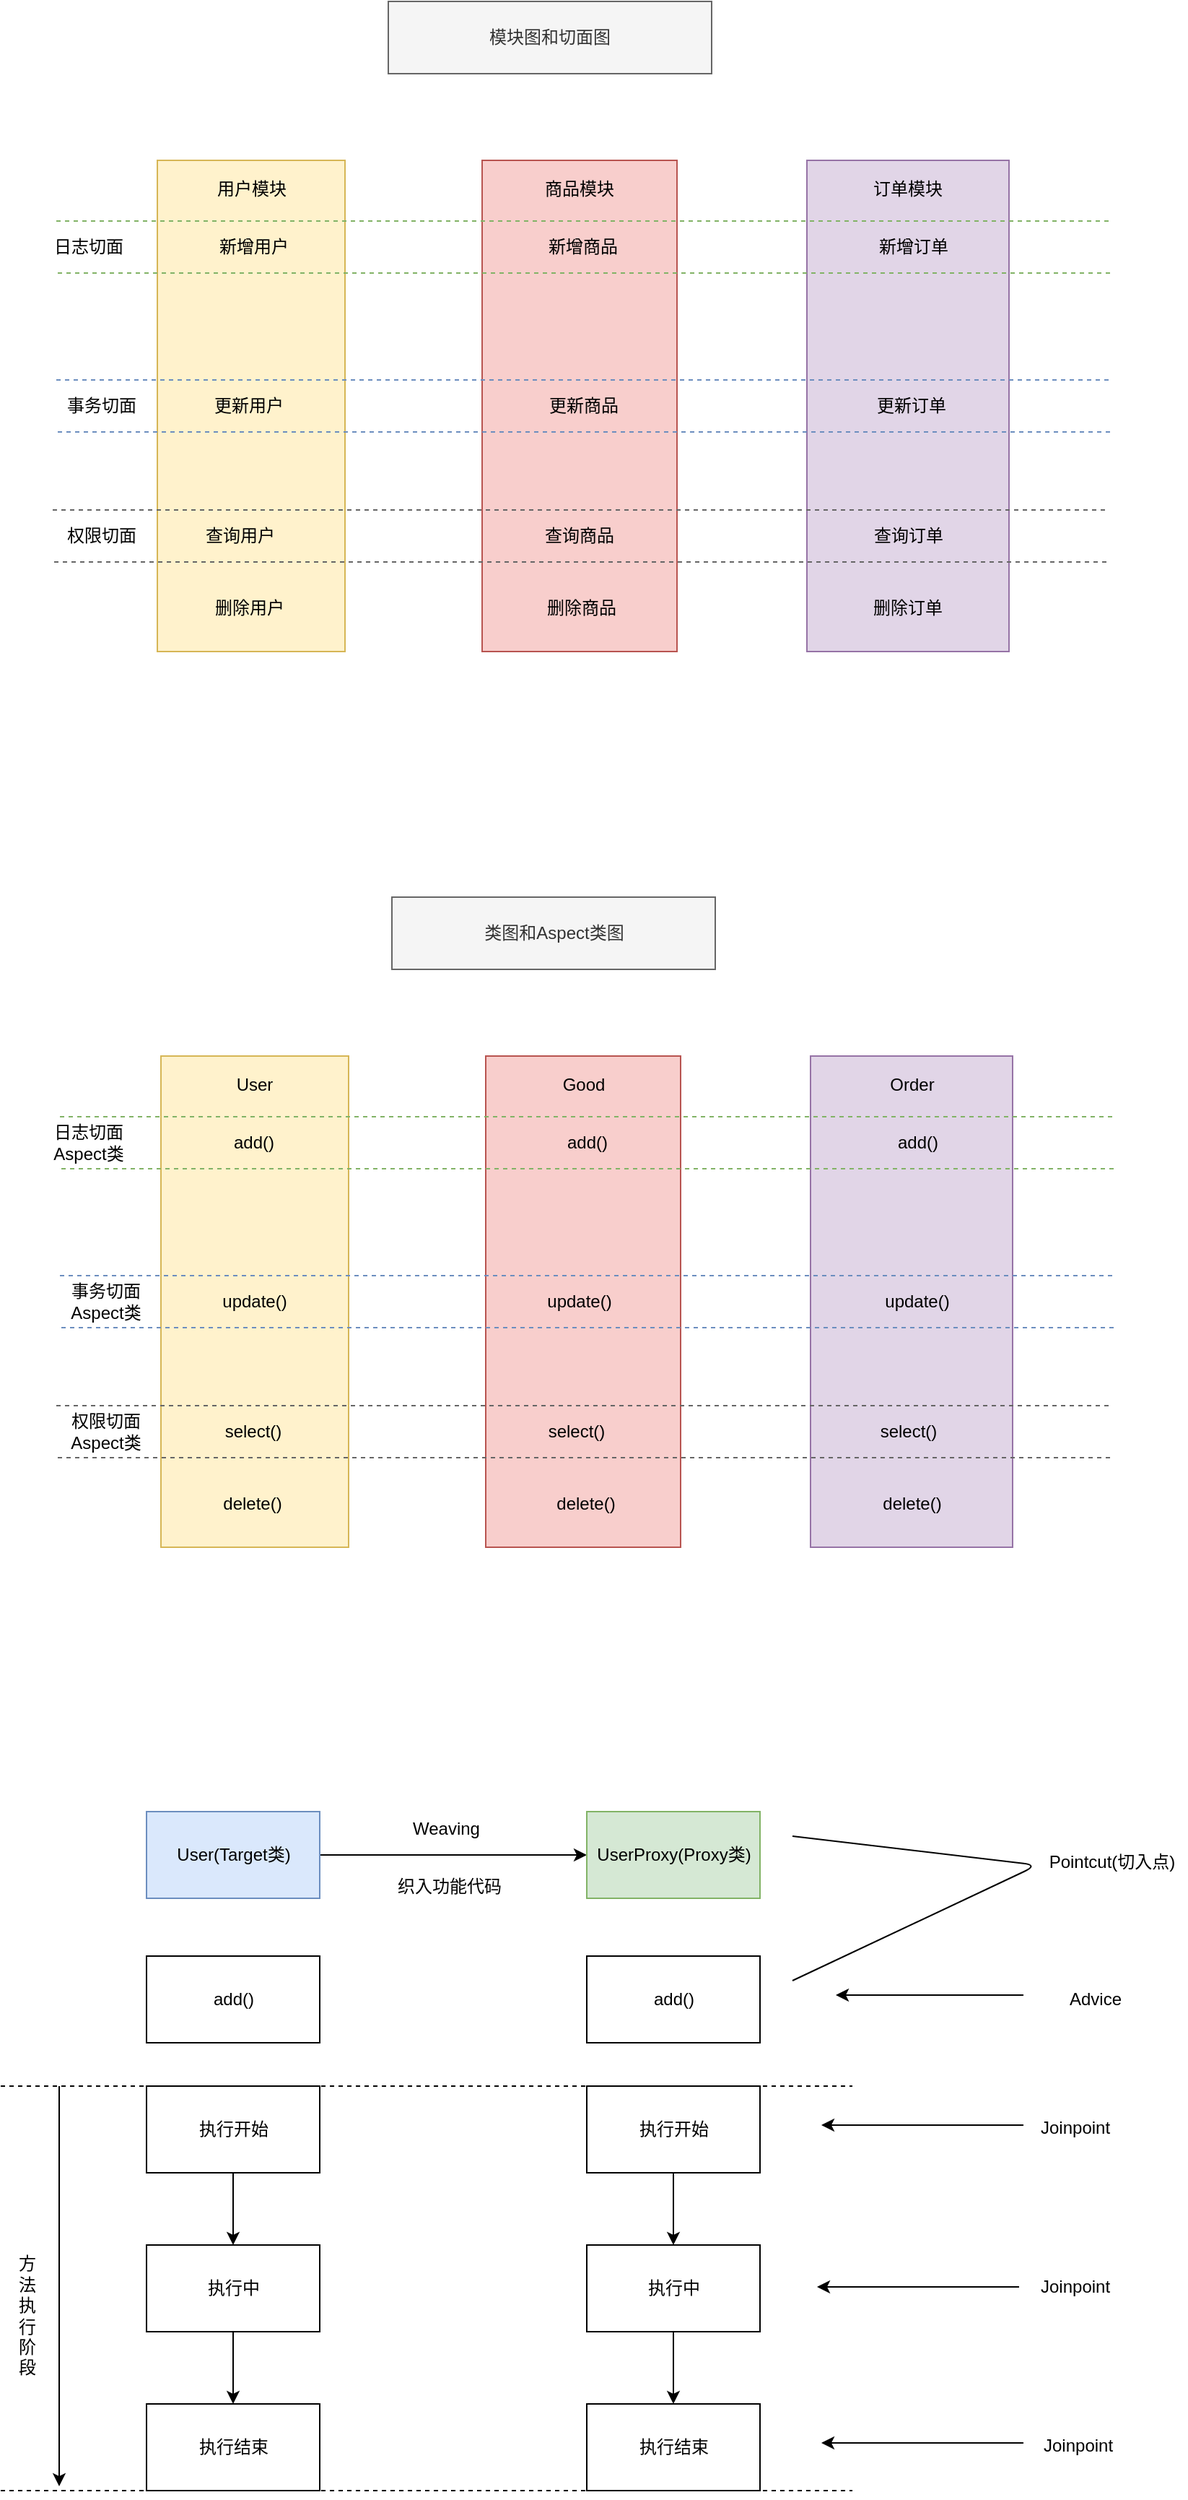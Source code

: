 <mxfile version="12.0.0" type="github" pages="1"><diagram id="WMjZHk-J2rDugeYggTa6" name="第 1 页"><mxGraphModel dx="1408" dy="755" grid="1" gridSize="10" guides="1" tooltips="1" connect="1" arrows="1" fold="1" page="1" pageScale="1" pageWidth="827" pageHeight="1169" math="0" shadow="0"><root><mxCell id="0"/><mxCell id="1" parent="0"/><mxCell id="TY9OjG6-pqf1wftRYbp1-9" value="" style="rounded=0;whiteSpace=wrap;html=1;fillColor=#fff2cc;strokeColor=#d6b656;" vertex="1" parent="1"><mxGeometry x="160" y="140" width="130" height="340" as="geometry"/></mxCell><mxCell id="TY9OjG6-pqf1wftRYbp1-10" value="" style="rounded=0;whiteSpace=wrap;html=1;fillColor=#f8cecc;strokeColor=#b85450;" vertex="1" parent="1"><mxGeometry x="385" y="140" width="135" height="340" as="geometry"/></mxCell><mxCell id="TY9OjG6-pqf1wftRYbp1-11" value="" style="rounded=0;whiteSpace=wrap;html=1;fillColor=#e1d5e7;strokeColor=#9673a6;" vertex="1" parent="1"><mxGeometry x="610" y="140" width="140" height="340" as="geometry"/></mxCell><mxCell id="TY9OjG6-pqf1wftRYbp1-13" value="" style="shape=link;html=1;width=36;dashed=1;fillColor=#d5e8d4;strokeColor=#82b366;" edge="1" parent="1"><mxGeometry width="50" height="50" relative="1" as="geometry"><mxPoint x="90" y="200" as="sourcePoint"/><mxPoint x="820" y="200" as="targetPoint"/></mxGeometry></mxCell><mxCell id="TY9OjG6-pqf1wftRYbp1-16" value="" style="shape=link;html=1;width=36;dashed=1;fillColor=#dae8fc;strokeColor=#6c8ebf;" edge="1" parent="1"><mxGeometry width="50" height="50" relative="1" as="geometry"><mxPoint x="90" y="310" as="sourcePoint"/><mxPoint x="820" y="310" as="targetPoint"/></mxGeometry></mxCell><mxCell id="TY9OjG6-pqf1wftRYbp1-19" value="" style="shape=link;html=1;width=36;dashed=1;fillColor=#f5f5f5;strokeColor=#666666;" edge="1" parent="1"><mxGeometry width="50" height="50" relative="1" as="geometry"><mxPoint x="87.5" y="400" as="sourcePoint"/><mxPoint x="817.5" y="400" as="targetPoint"/></mxGeometry></mxCell><mxCell id="TY9OjG6-pqf1wftRYbp1-22" value="日志切面" style="text;html=1;strokeColor=none;fillColor=none;align=center;verticalAlign=middle;whiteSpace=wrap;rounded=0;dashed=1;" vertex="1" parent="1"><mxGeometry x="80" y="190" width="65" height="20" as="geometry"/></mxCell><mxCell id="TY9OjG6-pqf1wftRYbp1-24" value="事务切面" style="text;html=1;strokeColor=none;fillColor=none;align=center;verticalAlign=middle;whiteSpace=wrap;rounded=0;dashed=1;" vertex="1" parent="1"><mxGeometry x="93" y="300" width="57" height="20" as="geometry"/></mxCell><mxCell id="TY9OjG6-pqf1wftRYbp1-30" value="权限切面" style="text;html=1;strokeColor=none;fillColor=none;align=center;verticalAlign=middle;whiteSpace=wrap;rounded=0;dashed=1;" vertex="1" parent="1"><mxGeometry x="93" y="390" width="57" height="20" as="geometry"/></mxCell><mxCell id="TY9OjG6-pqf1wftRYbp1-31" value="用户模块" style="text;html=1;strokeColor=none;fillColor=none;align=center;verticalAlign=middle;whiteSpace=wrap;rounded=0;dashed=1;" vertex="1" parent="1"><mxGeometry x="197.5" y="150" width="55" height="20" as="geometry"/></mxCell><mxCell id="TY9OjG6-pqf1wftRYbp1-32" value="商品模块" style="text;html=1;strokeColor=none;fillColor=none;align=center;verticalAlign=middle;whiteSpace=wrap;rounded=0;dashed=1;" vertex="1" parent="1"><mxGeometry x="419" y="150" width="67" height="20" as="geometry"/></mxCell><mxCell id="TY9OjG6-pqf1wftRYbp1-33" value="订单模块" style="text;html=1;strokeColor=none;fillColor=none;align=center;verticalAlign=middle;whiteSpace=wrap;rounded=0;dashed=1;" vertex="1" parent="1"><mxGeometry x="650" y="150" width="60" height="20" as="geometry"/></mxCell><mxCell id="TY9OjG6-pqf1wftRYbp1-34" value="新增用户" style="text;html=1;strokeColor=none;fillColor=none;align=center;verticalAlign=middle;whiteSpace=wrap;rounded=0;dashed=1;" vertex="1" parent="1"><mxGeometry x="195.5" y="190" width="62" height="20" as="geometry"/></mxCell><mxCell id="TY9OjG6-pqf1wftRYbp1-35" value="更新用户" style="text;html=1;strokeColor=none;fillColor=none;align=center;verticalAlign=middle;whiteSpace=wrap;rounded=0;dashed=1;" vertex="1" parent="1"><mxGeometry x="191" y="300" width="65" height="20" as="geometry"/></mxCell><mxCell id="TY9OjG6-pqf1wftRYbp1-36" value="查询用户" style="text;html=1;strokeColor=none;fillColor=none;align=center;verticalAlign=middle;whiteSpace=wrap;rounded=0;dashed=1;" vertex="1" parent="1"><mxGeometry x="191" y="390" width="53" height="20" as="geometry"/></mxCell><mxCell id="TY9OjG6-pqf1wftRYbp1-37" value="删除用户" style="text;html=1;strokeColor=none;fillColor=none;align=center;verticalAlign=middle;whiteSpace=wrap;rounded=0;dashed=1;" vertex="1" parent="1"><mxGeometry x="182.5" y="440" width="82" height="20" as="geometry"/></mxCell><mxCell id="TY9OjG6-pqf1wftRYbp1-40" value="新增商品" style="text;html=1;strokeColor=none;fillColor=none;align=center;verticalAlign=middle;whiteSpace=wrap;rounded=0;dashed=1;" vertex="1" parent="1"><mxGeometry x="424" y="190" width="62" height="20" as="geometry"/></mxCell><mxCell id="TY9OjG6-pqf1wftRYbp1-41" value="更新商品" style="text;html=1;strokeColor=none;fillColor=none;align=center;verticalAlign=middle;whiteSpace=wrap;rounded=0;dashed=1;" vertex="1" parent="1"><mxGeometry x="422.5" y="300" width="65" height="20" as="geometry"/></mxCell><mxCell id="TY9OjG6-pqf1wftRYbp1-42" value="查询商品" style="text;html=1;strokeColor=none;fillColor=none;align=center;verticalAlign=middle;whiteSpace=wrap;rounded=0;dashed=1;" vertex="1" parent="1"><mxGeometry x="426" y="390" width="53" height="20" as="geometry"/></mxCell><mxCell id="TY9OjG6-pqf1wftRYbp1-43" value="删除商品" style="text;html=1;strokeColor=none;fillColor=none;align=center;verticalAlign=middle;whiteSpace=wrap;rounded=0;dashed=1;" vertex="1" parent="1"><mxGeometry x="413" y="440" width="82" height="20" as="geometry"/></mxCell><mxCell id="TY9OjG6-pqf1wftRYbp1-44" value="新增订单" style="text;html=1;strokeColor=none;fillColor=none;align=center;verticalAlign=middle;whiteSpace=wrap;rounded=0;dashed=1;" vertex="1" parent="1"><mxGeometry x="653" y="190" width="62" height="20" as="geometry"/></mxCell><mxCell id="TY9OjG6-pqf1wftRYbp1-45" value="更新订单" style="text;html=1;strokeColor=none;fillColor=none;align=center;verticalAlign=middle;whiteSpace=wrap;rounded=0;dashed=1;" vertex="1" parent="1"><mxGeometry x="650" y="300" width="65" height="20" as="geometry"/></mxCell><mxCell id="TY9OjG6-pqf1wftRYbp1-46" value="查询订单" style="text;html=1;strokeColor=none;fillColor=none;align=center;verticalAlign=middle;whiteSpace=wrap;rounded=0;dashed=1;" vertex="1" parent="1"><mxGeometry x="653.5" y="390" width="53" height="20" as="geometry"/></mxCell><mxCell id="TY9OjG6-pqf1wftRYbp1-47" value="删除订单" style="text;html=1;strokeColor=none;fillColor=none;align=center;verticalAlign=middle;whiteSpace=wrap;rounded=0;dashed=1;" vertex="1" parent="1"><mxGeometry x="639" y="440" width="82" height="20" as="geometry"/></mxCell><mxCell id="TY9OjG6-pqf1wftRYbp1-48" value="模块图和切面图" style="rounded=0;whiteSpace=wrap;html=1;fillColor=#f5f5f5;strokeColor=#666666;fontColor=#333333;" vertex="1" parent="1"><mxGeometry x="320" y="30" width="224" height="50" as="geometry"/></mxCell><mxCell id="TY9OjG6-pqf1wftRYbp1-49" value="" style="rounded=0;whiteSpace=wrap;html=1;fillColor=#fff2cc;strokeColor=#d6b656;" vertex="1" parent="1"><mxGeometry x="162.5" y="760" width="130" height="340" as="geometry"/></mxCell><mxCell id="TY9OjG6-pqf1wftRYbp1-50" value="" style="rounded=0;whiteSpace=wrap;html=1;fillColor=#f8cecc;strokeColor=#b85450;" vertex="1" parent="1"><mxGeometry x="387.5" y="760" width="135" height="340" as="geometry"/></mxCell><mxCell id="TY9OjG6-pqf1wftRYbp1-51" value="" style="rounded=0;whiteSpace=wrap;html=1;fillColor=#e1d5e7;strokeColor=#9673a6;" vertex="1" parent="1"><mxGeometry x="612.5" y="760" width="140" height="340" as="geometry"/></mxCell><mxCell id="TY9OjG6-pqf1wftRYbp1-52" value="" style="shape=link;html=1;width=36;dashed=1;fillColor=#d5e8d4;strokeColor=#82b366;" edge="1" parent="1"><mxGeometry width="50" height="50" relative="1" as="geometry"><mxPoint x="92.5" y="820" as="sourcePoint"/><mxPoint x="822.5" y="820" as="targetPoint"/></mxGeometry></mxCell><mxCell id="TY9OjG6-pqf1wftRYbp1-53" value="" style="shape=link;html=1;width=36;dashed=1;fillColor=#dae8fc;strokeColor=#6c8ebf;" edge="1" parent="1"><mxGeometry width="50" height="50" relative="1" as="geometry"><mxPoint x="92.5" y="930" as="sourcePoint"/><mxPoint x="822.5" y="930" as="targetPoint"/></mxGeometry></mxCell><mxCell id="TY9OjG6-pqf1wftRYbp1-54" value="" style="shape=link;html=1;width=36;dashed=1;fillColor=#f5f5f5;strokeColor=#666666;" edge="1" parent="1"><mxGeometry width="50" height="50" relative="1" as="geometry"><mxPoint x="90" y="1020" as="sourcePoint"/><mxPoint x="820" y="1020" as="targetPoint"/></mxGeometry></mxCell><mxCell id="TY9OjG6-pqf1wftRYbp1-55" value="日志切面Aspect类" style="text;html=1;strokeColor=none;fillColor=none;align=center;verticalAlign=middle;whiteSpace=wrap;rounded=0;dashed=1;" vertex="1" parent="1"><mxGeometry x="80" y="810" width="65" height="20" as="geometry"/></mxCell><mxCell id="TY9OjG6-pqf1wftRYbp1-56" value="&lt;div&gt;事务切面&lt;/div&gt;&lt;div&gt;Aspect类&lt;/div&gt;" style="text;html=1;strokeColor=none;fillColor=none;align=center;verticalAlign=middle;whiteSpace=wrap;rounded=0;dashed=1;" vertex="1" parent="1"><mxGeometry x="95.5" y="920" width="57" height="20" as="geometry"/></mxCell><mxCell id="TY9OjG6-pqf1wftRYbp1-57" value="&lt;div&gt;权限切面&lt;/div&gt;&lt;div&gt;Aspect类&lt;/div&gt;" style="text;html=1;strokeColor=none;fillColor=none;align=center;verticalAlign=middle;whiteSpace=wrap;rounded=0;dashed=1;" vertex="1" parent="1"><mxGeometry x="95.5" y="1010" width="57" height="20" as="geometry"/></mxCell><mxCell id="TY9OjG6-pqf1wftRYbp1-58" value="User" style="text;html=1;strokeColor=none;fillColor=none;align=center;verticalAlign=middle;whiteSpace=wrap;rounded=0;dashed=1;" vertex="1" parent="1"><mxGeometry x="200" y="770" width="55" height="20" as="geometry"/></mxCell><mxCell id="TY9OjG6-pqf1wftRYbp1-59" value="Good" style="text;html=1;strokeColor=none;fillColor=none;align=center;verticalAlign=middle;whiteSpace=wrap;rounded=0;dashed=1;" vertex="1" parent="1"><mxGeometry x="421.5" y="770" width="67" height="20" as="geometry"/></mxCell><mxCell id="TY9OjG6-pqf1wftRYbp1-60" value="Order" style="text;html=1;strokeColor=none;fillColor=none;align=center;verticalAlign=middle;whiteSpace=wrap;rounded=0;dashed=1;" vertex="1" parent="1"><mxGeometry x="652.5" y="770" width="60" height="20" as="geometry"/></mxCell><mxCell id="TY9OjG6-pqf1wftRYbp1-61" value="add()" style="text;html=1;strokeColor=none;fillColor=none;align=center;verticalAlign=middle;whiteSpace=wrap;rounded=0;dashed=1;" vertex="1" parent="1"><mxGeometry x="195.5" y="810" width="62" height="20" as="geometry"/></mxCell><mxCell id="TY9OjG6-pqf1wftRYbp1-62" value="update()" style="text;html=1;strokeColor=none;fillColor=none;align=center;verticalAlign=middle;whiteSpace=wrap;rounded=0;dashed=1;" vertex="1" parent="1"><mxGeometry x="195" y="920" width="65" height="20" as="geometry"/></mxCell><mxCell id="TY9OjG6-pqf1wftRYbp1-63" value="select()" style="text;html=1;strokeColor=none;fillColor=none;align=center;verticalAlign=middle;whiteSpace=wrap;rounded=0;dashed=1;" vertex="1" parent="1"><mxGeometry x="199.5" y="1010" width="53" height="20" as="geometry"/></mxCell><mxCell id="TY9OjG6-pqf1wftRYbp1-64" value="delete()" style="text;html=1;strokeColor=none;fillColor=none;align=center;verticalAlign=middle;whiteSpace=wrap;rounded=0;dashed=1;" vertex="1" parent="1"><mxGeometry x="185" y="1060" width="82" height="20" as="geometry"/></mxCell><mxCell id="TY9OjG6-pqf1wftRYbp1-65" value="add()" style="text;html=1;strokeColor=none;fillColor=none;align=center;verticalAlign=middle;whiteSpace=wrap;rounded=0;dashed=1;" vertex="1" parent="1"><mxGeometry x="426.5" y="810" width="62" height="20" as="geometry"/></mxCell><mxCell id="TY9OjG6-pqf1wftRYbp1-66" value="update()" style="text;html=1;strokeColor=none;fillColor=none;align=center;verticalAlign=middle;whiteSpace=wrap;rounded=0;dashed=1;" vertex="1" parent="1"><mxGeometry x="420" y="920" width="65" height="20" as="geometry"/></mxCell><mxCell id="TY9OjG6-pqf1wftRYbp1-67" value="select()" style="text;html=1;strokeColor=none;fillColor=none;align=center;verticalAlign=middle;whiteSpace=wrap;rounded=0;dashed=1;" vertex="1" parent="1"><mxGeometry x="423.5" y="1010" width="53" height="20" as="geometry"/></mxCell><mxCell id="TY9OjG6-pqf1wftRYbp1-68" value="delete()" style="text;html=1;strokeColor=none;fillColor=none;align=center;verticalAlign=middle;whiteSpace=wrap;rounded=0;dashed=1;" vertex="1" parent="1"><mxGeometry x="415.5" y="1060" width="82" height="20" as="geometry"/></mxCell><mxCell id="TY9OjG6-pqf1wftRYbp1-69" value="add()" style="text;html=1;strokeColor=none;fillColor=none;align=center;verticalAlign=middle;whiteSpace=wrap;rounded=0;dashed=1;" vertex="1" parent="1"><mxGeometry x="656" y="810" width="62" height="20" as="geometry"/></mxCell><mxCell id="TY9OjG6-pqf1wftRYbp1-70" value="update()" style="text;html=1;strokeColor=none;fillColor=none;align=center;verticalAlign=middle;whiteSpace=wrap;rounded=0;dashed=1;" vertex="1" parent="1"><mxGeometry x="653.5" y="920" width="65" height="20" as="geometry"/></mxCell><mxCell id="TY9OjG6-pqf1wftRYbp1-71" value="select()" style="text;html=1;strokeColor=none;fillColor=none;align=center;verticalAlign=middle;whiteSpace=wrap;rounded=0;dashed=1;" vertex="1" parent="1"><mxGeometry x="653.5" y="1010" width="53" height="20" as="geometry"/></mxCell><mxCell id="TY9OjG6-pqf1wftRYbp1-72" value="delete()" style="text;html=1;strokeColor=none;fillColor=none;align=center;verticalAlign=middle;whiteSpace=wrap;rounded=0;dashed=1;" vertex="1" parent="1"><mxGeometry x="641.5" y="1060" width="82" height="20" as="geometry"/></mxCell><mxCell id="TY9OjG6-pqf1wftRYbp1-73" value="类图和Aspect类图" style="rounded=0;whiteSpace=wrap;html=1;fillColor=#f5f5f5;strokeColor=#666666;fontColor=#333333;" vertex="1" parent="1"><mxGeometry x="322.5" y="650" width="224" height="50" as="geometry"/></mxCell><mxCell id="TY9OjG6-pqf1wftRYbp1-84" value="add()" style="rounded=0;whiteSpace=wrap;html=1;" vertex="1" parent="1"><mxGeometry x="152.5" y="1383" width="120" height="60" as="geometry"/></mxCell><mxCell id="TY9OjG6-pqf1wftRYbp1-88" value="" style="edgeStyle=orthogonalEdgeStyle;rounded=0;orthogonalLoop=1;jettySize=auto;html=1;" edge="1" parent="1" source="TY9OjG6-pqf1wftRYbp1-85" target="TY9OjG6-pqf1wftRYbp1-86"><mxGeometry relative="1" as="geometry"/></mxCell><mxCell id="TY9OjG6-pqf1wftRYbp1-85" value="执行开始" style="rounded=0;whiteSpace=wrap;html=1;" vertex="1" parent="1"><mxGeometry x="152.5" y="1473" width="120" height="60" as="geometry"/></mxCell><mxCell id="TY9OjG6-pqf1wftRYbp1-89" value="" style="edgeStyle=orthogonalEdgeStyle;rounded=0;orthogonalLoop=1;jettySize=auto;html=1;" edge="1" parent="1" source="TY9OjG6-pqf1wftRYbp1-86" target="TY9OjG6-pqf1wftRYbp1-87"><mxGeometry relative="1" as="geometry"/></mxCell><mxCell id="TY9OjG6-pqf1wftRYbp1-86" value="执行中" style="rounded=0;whiteSpace=wrap;html=1;" vertex="1" parent="1"><mxGeometry x="152.5" y="1583" width="120" height="60" as="geometry"/></mxCell><mxCell id="TY9OjG6-pqf1wftRYbp1-87" value="执行结束" style="rounded=0;whiteSpace=wrap;html=1;" vertex="1" parent="1"><mxGeometry x="152.5" y="1693" width="120" height="60" as="geometry"/></mxCell><mxCell id="TY9OjG6-pqf1wftRYbp1-116" value="" style="edgeStyle=orthogonalEdgeStyle;rounded=0;orthogonalLoop=1;jettySize=auto;html=1;entryX=0;entryY=0.5;entryDx=0;entryDy=0;" edge="1" parent="1" source="TY9OjG6-pqf1wftRYbp1-90" target="TY9OjG6-pqf1wftRYbp1-104"><mxGeometry relative="1" as="geometry"><mxPoint x="430" y="1313" as="targetPoint"/></mxGeometry></mxCell><mxCell id="TY9OjG6-pqf1wftRYbp1-90" value="User(Target类)" style="rounded=0;whiteSpace=wrap;html=1;fillColor=#dae8fc;strokeColor=#6c8ebf;" vertex="1" parent="1"><mxGeometry x="152.5" y="1283" width="120" height="60" as="geometry"/></mxCell><mxCell id="TY9OjG6-pqf1wftRYbp1-98" value="add()" style="rounded=0;whiteSpace=wrap;html=1;" vertex="1" parent="1"><mxGeometry x="457.5" y="1383" width="120" height="60" as="geometry"/></mxCell><mxCell id="TY9OjG6-pqf1wftRYbp1-99" value="" style="edgeStyle=orthogonalEdgeStyle;rounded=0;orthogonalLoop=1;jettySize=auto;html=1;" edge="1" source="TY9OjG6-pqf1wftRYbp1-100" target="TY9OjG6-pqf1wftRYbp1-102" parent="1"><mxGeometry relative="1" as="geometry"/></mxCell><mxCell id="TY9OjG6-pqf1wftRYbp1-100" value="执行开始" style="rounded=0;whiteSpace=wrap;html=1;" vertex="1" parent="1"><mxGeometry x="457.5" y="1473" width="120" height="60" as="geometry"/></mxCell><mxCell id="TY9OjG6-pqf1wftRYbp1-101" value="" style="edgeStyle=orthogonalEdgeStyle;rounded=0;orthogonalLoop=1;jettySize=auto;html=1;" edge="1" source="TY9OjG6-pqf1wftRYbp1-102" target="TY9OjG6-pqf1wftRYbp1-103" parent="1"><mxGeometry relative="1" as="geometry"/></mxCell><mxCell id="TY9OjG6-pqf1wftRYbp1-102" value="执行中" style="rounded=0;whiteSpace=wrap;html=1;" vertex="1" parent="1"><mxGeometry x="457.5" y="1583" width="120" height="60" as="geometry"/></mxCell><mxCell id="TY9OjG6-pqf1wftRYbp1-103" value="执行结束" style="rounded=0;whiteSpace=wrap;html=1;" vertex="1" parent="1"><mxGeometry x="457.5" y="1693" width="120" height="60" as="geometry"/></mxCell><mxCell id="TY9OjG6-pqf1wftRYbp1-104" value="UserProxy(Proxy类)" style="rounded=0;whiteSpace=wrap;html=1;fillColor=#d5e8d4;strokeColor=#82b366;" vertex="1" parent="1"><mxGeometry x="457.5" y="1283" width="120" height="60" as="geometry"/></mxCell><mxCell id="TY9OjG6-pqf1wftRYbp1-105" value="" style="endArrow=none;dashed=1;html=1;" edge="1" parent="1"><mxGeometry width="50" height="50" relative="1" as="geometry"><mxPoint x="51.5" y="1473" as="sourcePoint"/><mxPoint x="641.5" y="1473" as="targetPoint"/></mxGeometry></mxCell><mxCell id="TY9OjG6-pqf1wftRYbp1-106" value="" style="endArrow=none;dashed=1;html=1;" edge="1" parent="1"><mxGeometry width="50" height="50" relative="1" as="geometry"><mxPoint x="51.5" y="1753" as="sourcePoint"/><mxPoint x="641.5" y="1753" as="targetPoint"/></mxGeometry></mxCell><mxCell id="TY9OjG6-pqf1wftRYbp1-108" value="" style="endArrow=classic;html=1;" edge="1" parent="1"><mxGeometry width="50" height="50" relative="1" as="geometry"><mxPoint x="92" y="1473" as="sourcePoint"/><mxPoint x="92" y="1750" as="targetPoint"/></mxGeometry></mxCell><mxCell id="TY9OjG6-pqf1wftRYbp1-109" value="方法执行阶段" style="text;html=1;strokeColor=none;fillColor=none;align=center;verticalAlign=middle;whiteSpace=wrap;rounded=0;" vertex="1" parent="1"><mxGeometry x="60" y="1533" width="20" height="197" as="geometry"/></mxCell><mxCell id="TY9OjG6-pqf1wftRYbp1-110" value="Pointcut(切入点)" style="text;html=1;strokeColor=none;fillColor=none;align=center;verticalAlign=middle;whiteSpace=wrap;rounded=0;" vertex="1" parent="1"><mxGeometry x="770" y="1309" width="103" height="17" as="geometry"/></mxCell><mxCell id="TY9OjG6-pqf1wftRYbp1-117" value="Weaving" style="text;html=1;resizable=0;points=[];autosize=1;align=left;verticalAlign=top;spacingTop=-4;" vertex="1" parent="1"><mxGeometry x="335" y="1285" width="60" height="20" as="geometry"/></mxCell><mxCell id="TY9OjG6-pqf1wftRYbp1-118" value="织入功能代码" style="text;html=1;strokeColor=none;fillColor=none;align=center;verticalAlign=middle;whiteSpace=wrap;rounded=0;" vertex="1" parent="1"><mxGeometry x="320" y="1326" width="85" height="17" as="geometry"/></mxCell><mxCell id="TY9OjG6-pqf1wftRYbp1-129" value="Advice" style="text;html=1;strokeColor=none;fillColor=none;align=center;verticalAlign=middle;whiteSpace=wrap;rounded=0;" vertex="1" parent="1"><mxGeometry x="790" y="1403" width="40" height="20" as="geometry"/></mxCell><mxCell id="TY9OjG6-pqf1wftRYbp1-134" value="Joinpoint" style="text;html=1;" vertex="1" parent="1"><mxGeometry x="770" y="1598" width="80" height="30" as="geometry"/></mxCell><mxCell id="TY9OjG6-pqf1wftRYbp1-135" value="Joinpoint" style="text;html=1;" vertex="1" parent="1"><mxGeometry x="770" y="1488" width="80" height="30" as="geometry"/></mxCell><mxCell id="TY9OjG6-pqf1wftRYbp1-136" value="Joinpoint" style="text;html=1;" vertex="1" parent="1"><mxGeometry x="771.5" y="1708" width="80" height="30" as="geometry"/></mxCell><mxCell id="TY9OjG6-pqf1wftRYbp1-137" value="" style="endArrow=classic;html=1;" edge="1" parent="1"><mxGeometry width="50" height="50" relative="1" as="geometry"><mxPoint x="760" y="1500" as="sourcePoint"/><mxPoint x="620" y="1500" as="targetPoint"/></mxGeometry></mxCell><mxCell id="TY9OjG6-pqf1wftRYbp1-138" value="" style="endArrow=classic;html=1;" edge="1" parent="1"><mxGeometry width="50" height="50" relative="1" as="geometry"><mxPoint x="757" y="1612" as="sourcePoint"/><mxPoint x="617" y="1612" as="targetPoint"/></mxGeometry></mxCell><mxCell id="TY9OjG6-pqf1wftRYbp1-139" value="" style="endArrow=classic;html=1;" edge="1" parent="1"><mxGeometry width="50" height="50" relative="1" as="geometry"><mxPoint x="760" y="1720" as="sourcePoint"/><mxPoint x="620" y="1720" as="targetPoint"/></mxGeometry></mxCell><mxCell id="TY9OjG6-pqf1wftRYbp1-140" value="" style="endArrow=classic;html=1;" edge="1" parent="1"><mxGeometry width="50" height="50" relative="1" as="geometry"><mxPoint x="760" y="1410" as="sourcePoint"/><mxPoint x="630" y="1410" as="targetPoint"/></mxGeometry></mxCell><mxCell id="TY9OjG6-pqf1wftRYbp1-141" value="" style="endArrow=none;html=1;" edge="1" parent="1"><mxGeometry width="50" height="50" relative="1" as="geometry"><mxPoint x="600" y="1400" as="sourcePoint"/><mxPoint x="600" y="1300" as="targetPoint"/><Array as="points"><mxPoint x="770" y="1320"/></Array></mxGeometry></mxCell></root></mxGraphModel></diagram></mxfile>